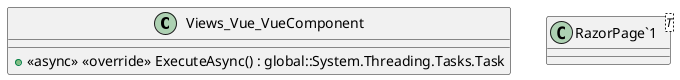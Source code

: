 @startuml
class Views_Vue_VueComponent {
    + <<async>> <<override>> ExecuteAsync() : global::System.Threading.Tasks.Task
}
class "RazorPage`1"<T> {
}
@enduml
